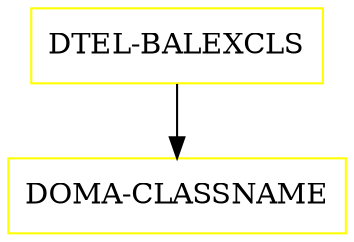 digraph G {
  "DTEL-BALEXCLS" [shape=box,color=yellow];
  "DOMA-CLASSNAME" [shape=box,color=yellow,URL="./DOMA_CLASSNAME.html"];
  "DTEL-BALEXCLS" -> "DOMA-CLASSNAME";
}
